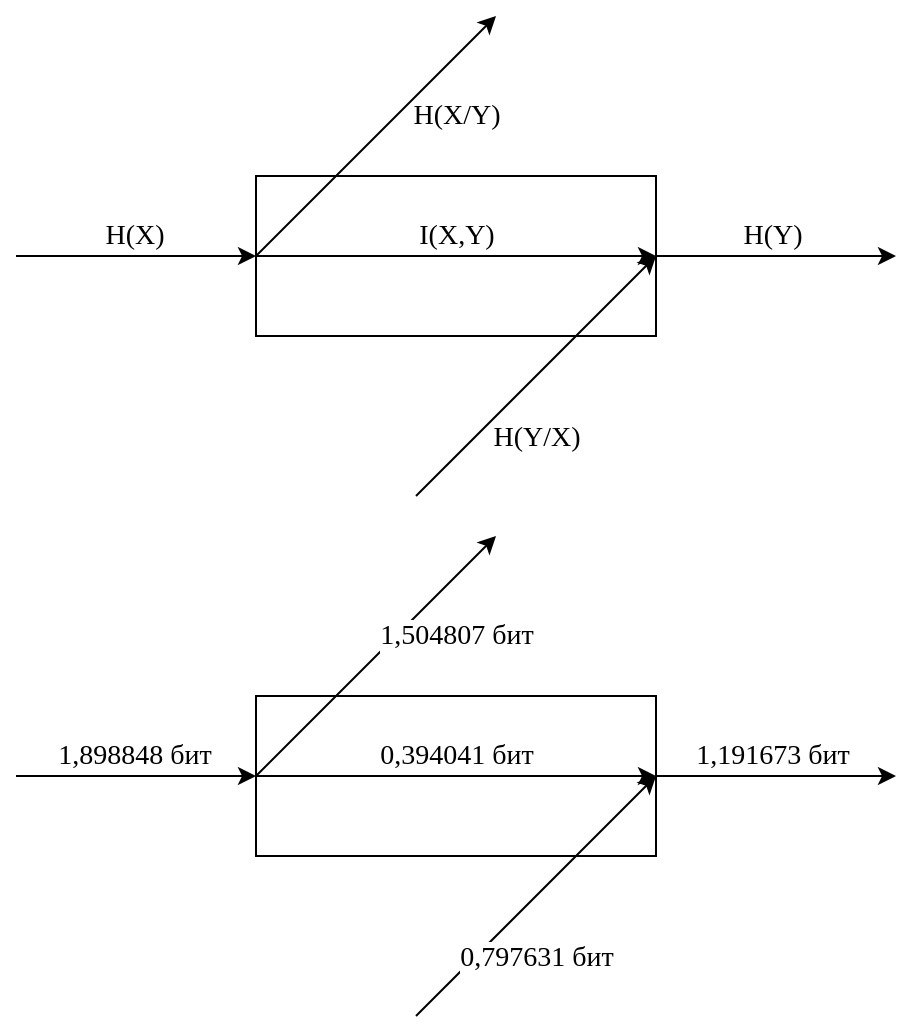 <mxfile version="24.0.4" type="device">
  <diagram name="Страница — 1" id="qjwJX1G-pQkbt9RO5JUu">
    <mxGraphModel dx="940" dy="702" grid="1" gridSize="10" guides="1" tooltips="1" connect="1" arrows="1" fold="1" page="1" pageScale="1" pageWidth="827" pageHeight="1169" math="0" shadow="0">
      <root>
        <mxCell id="0" />
        <mxCell id="1" parent="0" />
        <mxCell id="G8gflZm_HVs2Sd7vuM_G-1" value="" style="rounded=0;whiteSpace=wrap;html=1;fontFamily=Times New Roman;fontSize=14;" parent="1" vertex="1">
          <mxGeometry x="280" y="320" width="200" height="80" as="geometry" />
        </mxCell>
        <mxCell id="G8gflZm_HVs2Sd7vuM_G-2" value="" style="endArrow=classic;html=1;rounded=0;entryX=0;entryY=0.5;entryDx=0;entryDy=0;fontFamily=Times New Roman;fontSize=14;" parent="1" target="G8gflZm_HVs2Sd7vuM_G-1" edge="1">
          <mxGeometry width="50" height="50" relative="1" as="geometry">
            <mxPoint x="160" y="360" as="sourcePoint" />
            <mxPoint x="240" y="360" as="targetPoint" />
          </mxGeometry>
        </mxCell>
        <mxCell id="G8gflZm_HVs2Sd7vuM_G-8" value="H(X)" style="edgeLabel;html=1;align=center;verticalAlign=middle;resizable=0;points=[];fontFamily=Times New Roman;fontSize=14;" parent="G8gflZm_HVs2Sd7vuM_G-2" vertex="1" connectable="0">
          <mxGeometry x="-0.017" y="1" relative="1" as="geometry">
            <mxPoint y="-9" as="offset" />
          </mxGeometry>
        </mxCell>
        <mxCell id="G8gflZm_HVs2Sd7vuM_G-3" value="" style="endArrow=classic;html=1;rounded=0;exitX=1;exitY=0.5;exitDx=0;exitDy=0;fontFamily=Times New Roman;fontSize=14;" parent="1" source="G8gflZm_HVs2Sd7vuM_G-1" edge="1">
          <mxGeometry width="50" height="50" relative="1" as="geometry">
            <mxPoint x="390" y="390" as="sourcePoint" />
            <mxPoint x="600" y="360" as="targetPoint" />
          </mxGeometry>
        </mxCell>
        <mxCell id="G8gflZm_HVs2Sd7vuM_G-9" value="H(Y)" style="edgeLabel;html=1;align=center;verticalAlign=middle;resizable=0;points=[];fontFamily=Times New Roman;fontSize=14;" parent="G8gflZm_HVs2Sd7vuM_G-3" vertex="1" connectable="0">
          <mxGeometry x="-0.033" y="-2" relative="1" as="geometry">
            <mxPoint y="-12" as="offset" />
          </mxGeometry>
        </mxCell>
        <mxCell id="G8gflZm_HVs2Sd7vuM_G-4" value="" style="endArrow=classic;html=1;rounded=0;exitX=0;exitY=0.5;exitDx=0;exitDy=0;entryX=1;entryY=0.5;entryDx=0;entryDy=0;elbow=horizontal;fontFamily=Times New Roman;fontSize=14;" parent="1" source="G8gflZm_HVs2Sd7vuM_G-1" target="G8gflZm_HVs2Sd7vuM_G-1" edge="1">
          <mxGeometry width="50" height="50" relative="1" as="geometry">
            <mxPoint x="390" y="390" as="sourcePoint" />
            <mxPoint x="440" y="340" as="targetPoint" />
          </mxGeometry>
        </mxCell>
        <mxCell id="G8gflZm_HVs2Sd7vuM_G-12" value="I(X,Y)" style="edgeLabel;html=1;align=center;verticalAlign=middle;resizable=0;points=[];fontFamily=Times New Roman;fontSize=14;" parent="G8gflZm_HVs2Sd7vuM_G-4" vertex="1" connectable="0">
          <mxGeometry x="0.26" y="2" relative="1" as="geometry">
            <mxPoint x="-26" y="-8" as="offset" />
          </mxGeometry>
        </mxCell>
        <mxCell id="G8gflZm_HVs2Sd7vuM_G-6" value="" style="endArrow=classic;html=1;rounded=0;fontFamily=Times New Roman;fontSize=14;" parent="1" edge="1">
          <mxGeometry width="50" height="50" relative="1" as="geometry">
            <mxPoint x="280" y="360" as="sourcePoint" />
            <mxPoint x="400" y="240" as="targetPoint" />
            <Array as="points">
              <mxPoint x="320" y="320" />
              <mxPoint x="360" y="280" />
            </Array>
          </mxGeometry>
        </mxCell>
        <mxCell id="G8gflZm_HVs2Sd7vuM_G-10" value="H(X/Y)" style="edgeLabel;html=1;align=center;verticalAlign=middle;resizable=0;points=[];fontFamily=Times New Roman;fontSize=14;" parent="G8gflZm_HVs2Sd7vuM_G-6" vertex="1" connectable="0">
          <mxGeometry x="0.111" y="-2" relative="1" as="geometry">
            <mxPoint x="32" y="-5" as="offset" />
          </mxGeometry>
        </mxCell>
        <mxCell id="G8gflZm_HVs2Sd7vuM_G-7" value="" style="endArrow=classic;html=1;rounded=0;entryX=1;entryY=0.5;entryDx=0;entryDy=0;fontFamily=Times New Roman;fontSize=14;" parent="1" target="G8gflZm_HVs2Sd7vuM_G-1" edge="1">
          <mxGeometry width="50" height="50" relative="1" as="geometry">
            <mxPoint x="360" y="480" as="sourcePoint" />
            <mxPoint x="405" y="430" as="targetPoint" />
          </mxGeometry>
        </mxCell>
        <mxCell id="G8gflZm_HVs2Sd7vuM_G-11" value="H(Y/X)" style="edgeLabel;html=1;align=center;verticalAlign=middle;resizable=0;points=[];fontFamily=Times New Roman;fontSize=14;" parent="G8gflZm_HVs2Sd7vuM_G-7" vertex="1" connectable="0">
          <mxGeometry x="-0.247" y="-1" relative="1" as="geometry">
            <mxPoint x="14" y="15" as="offset" />
          </mxGeometry>
        </mxCell>
        <mxCell id="G8gflZm_HVs2Sd7vuM_G-13" value="" style="rounded=0;whiteSpace=wrap;html=1;fontFamily=Times New Roman;fontSize=14;" parent="1" vertex="1">
          <mxGeometry x="280" y="580" width="200" height="80" as="geometry" />
        </mxCell>
        <mxCell id="G8gflZm_HVs2Sd7vuM_G-14" value="" style="endArrow=classic;html=1;rounded=0;entryX=0;entryY=0.5;entryDx=0;entryDy=0;fontFamily=Times New Roman;fontSize=14;" parent="1" target="G8gflZm_HVs2Sd7vuM_G-13" edge="1">
          <mxGeometry width="50" height="50" relative="1" as="geometry">
            <mxPoint x="160" y="620" as="sourcePoint" />
            <mxPoint x="240" y="620" as="targetPoint" />
          </mxGeometry>
        </mxCell>
        <mxCell id="G8gflZm_HVs2Sd7vuM_G-15" value="1,898848 бит" style="edgeLabel;html=1;align=center;verticalAlign=middle;resizable=0;points=[];fontFamily=Times New Roman;fontSize=14;" parent="G8gflZm_HVs2Sd7vuM_G-14" vertex="1" connectable="0">
          <mxGeometry x="-0.017" y="1" relative="1" as="geometry">
            <mxPoint y="-9" as="offset" />
          </mxGeometry>
        </mxCell>
        <mxCell id="G8gflZm_HVs2Sd7vuM_G-16" value="" style="endArrow=classic;html=1;rounded=0;exitX=1;exitY=0.5;exitDx=0;exitDy=0;fontFamily=Times New Roman;fontSize=14;" parent="1" source="G8gflZm_HVs2Sd7vuM_G-13" edge="1">
          <mxGeometry width="50" height="50" relative="1" as="geometry">
            <mxPoint x="390" y="650" as="sourcePoint" />
            <mxPoint x="600" y="620" as="targetPoint" />
          </mxGeometry>
        </mxCell>
        <mxCell id="G8gflZm_HVs2Sd7vuM_G-17" value="1,191673 бит" style="edgeLabel;html=1;align=center;verticalAlign=middle;resizable=0;points=[];fontFamily=Times New Roman;fontSize=14;" parent="G8gflZm_HVs2Sd7vuM_G-16" vertex="1" connectable="0">
          <mxGeometry x="-0.033" y="-2" relative="1" as="geometry">
            <mxPoint y="-12" as="offset" />
          </mxGeometry>
        </mxCell>
        <mxCell id="G8gflZm_HVs2Sd7vuM_G-18" value="" style="endArrow=classic;html=1;rounded=0;exitX=0;exitY=0.5;exitDx=0;exitDy=0;entryX=1;entryY=0.5;entryDx=0;entryDy=0;elbow=horizontal;fontFamily=Times New Roman;fontSize=14;" parent="1" source="G8gflZm_HVs2Sd7vuM_G-13" target="G8gflZm_HVs2Sd7vuM_G-13" edge="1">
          <mxGeometry width="50" height="50" relative="1" as="geometry">
            <mxPoint x="390" y="650" as="sourcePoint" />
            <mxPoint x="440" y="600" as="targetPoint" />
          </mxGeometry>
        </mxCell>
        <mxCell id="G8gflZm_HVs2Sd7vuM_G-19" value="0,394041 бит" style="edgeLabel;html=1;align=center;verticalAlign=middle;resizable=0;points=[];fontFamily=Times New Roman;fontSize=14;" parent="G8gflZm_HVs2Sd7vuM_G-18" vertex="1" connectable="0">
          <mxGeometry x="0.26" y="2" relative="1" as="geometry">
            <mxPoint x="-26" y="-8" as="offset" />
          </mxGeometry>
        </mxCell>
        <mxCell id="G8gflZm_HVs2Sd7vuM_G-20" value="" style="endArrow=classic;html=1;rounded=0;fontFamily=Times New Roman;fontSize=14;" parent="1" edge="1">
          <mxGeometry width="50" height="50" relative="1" as="geometry">
            <mxPoint x="280" y="620" as="sourcePoint" />
            <mxPoint x="400" y="500" as="targetPoint" />
            <Array as="points">
              <mxPoint x="320" y="580" />
              <mxPoint x="360" y="540" />
            </Array>
          </mxGeometry>
        </mxCell>
        <mxCell id="G8gflZm_HVs2Sd7vuM_G-21" value="1,504807 бит" style="edgeLabel;html=1;align=center;verticalAlign=middle;resizable=0;points=[];fontFamily=Times New Roman;fontSize=14;" parent="G8gflZm_HVs2Sd7vuM_G-20" vertex="1" connectable="0">
          <mxGeometry x="0.111" y="-2" relative="1" as="geometry">
            <mxPoint x="32" y="-5" as="offset" />
          </mxGeometry>
        </mxCell>
        <mxCell id="G8gflZm_HVs2Sd7vuM_G-22" value="" style="endArrow=classic;html=1;rounded=0;entryX=1;entryY=0.5;entryDx=0;entryDy=0;fontFamily=Times New Roman;fontSize=14;" parent="1" target="G8gflZm_HVs2Sd7vuM_G-13" edge="1">
          <mxGeometry width="50" height="50" relative="1" as="geometry">
            <mxPoint x="360" y="740" as="sourcePoint" />
            <mxPoint x="405" y="690" as="targetPoint" />
          </mxGeometry>
        </mxCell>
        <mxCell id="G8gflZm_HVs2Sd7vuM_G-23" value="0,797631 бит" style="edgeLabel;html=1;align=center;verticalAlign=middle;resizable=0;points=[];fontFamily=Times New Roman;fontSize=14;" parent="G8gflZm_HVs2Sd7vuM_G-22" vertex="1" connectable="0">
          <mxGeometry x="-0.247" y="-1" relative="1" as="geometry">
            <mxPoint x="14" y="15" as="offset" />
          </mxGeometry>
        </mxCell>
      </root>
    </mxGraphModel>
  </diagram>
</mxfile>
